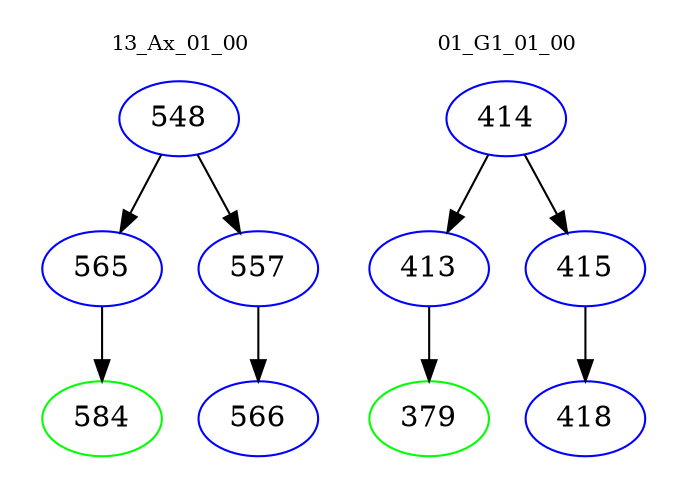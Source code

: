 digraph{
subgraph cluster_0 {
color = white
label = "13_Ax_01_00";
fontsize=10;
T0_548 [label="548", color="blue"]
T0_548 -> T0_565 [color="black"]
T0_565 [label="565", color="blue"]
T0_565 -> T0_584 [color="black"]
T0_584 [label="584", color="green"]
T0_548 -> T0_557 [color="black"]
T0_557 [label="557", color="blue"]
T0_557 -> T0_566 [color="black"]
T0_566 [label="566", color="blue"]
}
subgraph cluster_1 {
color = white
label = "01_G1_01_00";
fontsize=10;
T1_414 [label="414", color="blue"]
T1_414 -> T1_413 [color="black"]
T1_413 [label="413", color="blue"]
T1_413 -> T1_379 [color="black"]
T1_379 [label="379", color="green"]
T1_414 -> T1_415 [color="black"]
T1_415 [label="415", color="blue"]
T1_415 -> T1_418 [color="black"]
T1_418 [label="418", color="blue"]
}
}
